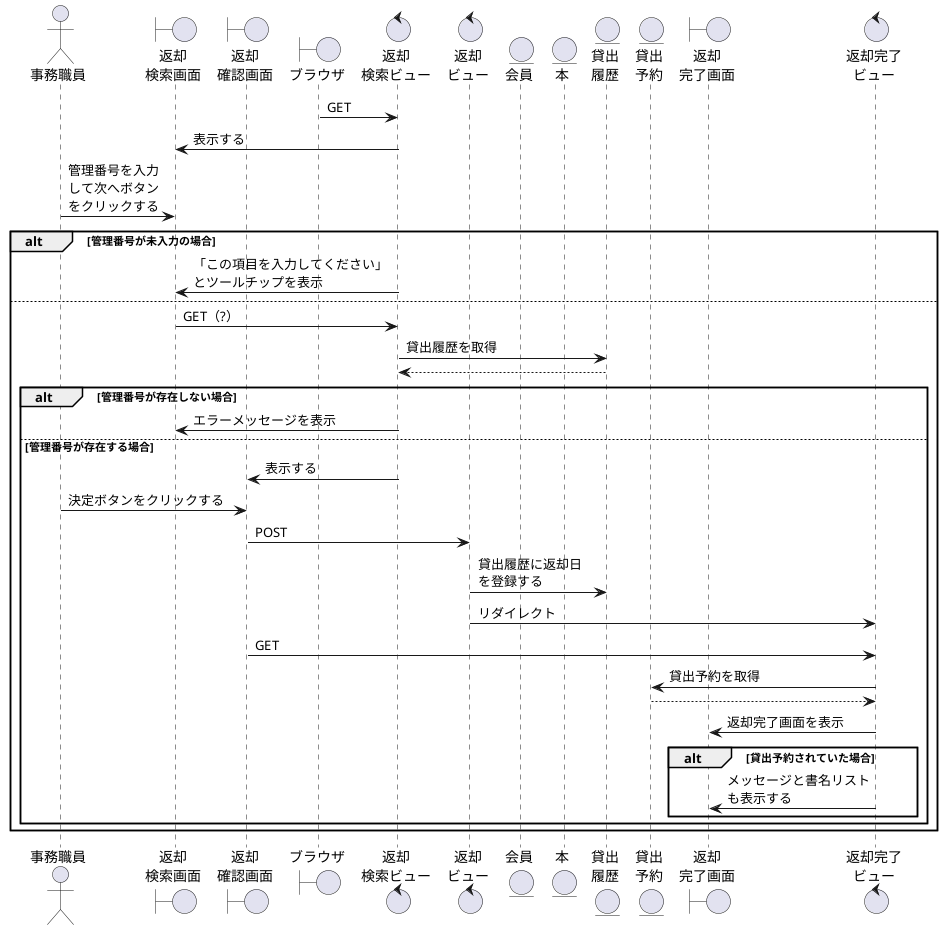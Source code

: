 @startuml HK

actor "事務職員" as staff
boundary "返却\n検索画面" as HKKs
boundary "返却\n確認画面" as HKChecks
boundary "ブラウザ" as brz
control "返却\n検索ビュー" as HKKv
control "返却\nビュー" as HKv
entity "会員" as member
entity "本" as book
entity "貸出\n履歴" as KDR
entity "貸出\n予約" as KDY
boundary "返却\n完了画面" as HKOKs
control "返却完了\nビュー" as HKOKv

brz -> HKKv:GET
HKKs <- HKKv:表示する
staff -> HKKs: 管理番号を入力\nして次へボタン\nをクリックする
alt 管理番号が未入力の場合
    HKKs <- HKKv: 「この項目を入力してください」\nとツールチップを表示
else
    HKKs -> HKKv: GET（?）
    HKKv -> KDR: 貸出履歴を取得
    HKKv <-- KDR
    alt 管理番号が存在しない場合
        HKKs <- HKKv: エラーメッセージを表示
    else 管理番号が存在する場合
        HKChecks <- HKKv: 表示する
        staff -> HKChecks: 決定ボタンをクリックする
        HKChecks -> HKv: POST 
        HKv -> KDR: 貸出履歴に返却日\nを登録する
        HKv -> HKOKv: リダイレクト
        HKChecks -> HKOKv: GET
        KDY <- HKOKv: 貸出予約を取得
        KDY --> HKOKv
        HKOKs <- HKOKv: 返却完了画面を表示
        alt 貸出予約されていた場合
            HKOKs <- HKOKv: メッセージと書名リスト\nも表示する
        end
    end
end

@enduml
